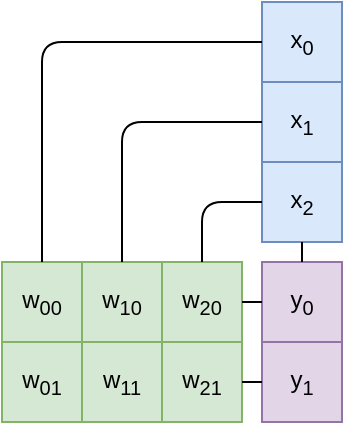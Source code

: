 <mxfile pages="1" version="11.2.8" type="device"><diagram id="UMXScgQSMYlf2lzcJmPm" name="Page-1"><mxGraphModel dx="971" dy="517" grid="1" gridSize="10" guides="1" tooltips="1" connect="1" arrows="1" fold="1" page="1" pageScale="1" pageWidth="827" pageHeight="1169" math="0" shadow="0"><root><mxCell id="0"/><mxCell id="1" parent="0"/><mxCell id="4Ah-_bM_cwbZD404Uxb5-3" value="x&lt;sub&gt;0&lt;/sub&gt;" style="rounded=0;whiteSpace=wrap;html=1;fillColor=#dae8fc;strokeColor=#6c8ebf;" vertex="1" parent="1"><mxGeometry x="210" y="80" width="40" height="40" as="geometry"/></mxCell><mxCell id="4Ah-_bM_cwbZD404Uxb5-4" value="x&lt;sub&gt;1&lt;/sub&gt;" style="rounded=0;whiteSpace=wrap;html=1;fillColor=#dae8fc;strokeColor=#6c8ebf;" vertex="1" parent="1"><mxGeometry x="210" y="120" width="40" height="40" as="geometry"/></mxCell><mxCell id="4Ah-_bM_cwbZD404Uxb5-5" value="x&lt;sub&gt;2&lt;/sub&gt;" style="rounded=0;whiteSpace=wrap;html=1;fillColor=#dae8fc;strokeColor=#6c8ebf;" vertex="1" parent="1"><mxGeometry x="210" y="160" width="40" height="40" as="geometry"/></mxCell><mxCell id="4Ah-_bM_cwbZD404Uxb5-7" value="w&lt;sub&gt;00&lt;/sub&gt;" style="whiteSpace=wrap;html=1;aspect=fixed;fillColor=#d5e8d4;strokeColor=#82b366;" vertex="1" parent="1"><mxGeometry x="80" y="210" width="40" height="40" as="geometry"/></mxCell><mxCell id="4Ah-_bM_cwbZD404Uxb5-8" value="w&lt;sub&gt;10&lt;/sub&gt;" style="whiteSpace=wrap;html=1;aspect=fixed;fillColor=#d5e8d4;strokeColor=#82b366;" vertex="1" parent="1"><mxGeometry x="120" y="210" width="40" height="40" as="geometry"/></mxCell><mxCell id="4Ah-_bM_cwbZD404Uxb5-9" value="w&lt;sub&gt;20&lt;/sub&gt;" style="whiteSpace=wrap;html=1;aspect=fixed;fillColor=#d5e8d4;strokeColor=#82b366;" vertex="1" parent="1"><mxGeometry x="160" y="210" width="40" height="40" as="geometry"/></mxCell><mxCell id="4Ah-_bM_cwbZD404Uxb5-11" value="w&lt;sub&gt;01&lt;/sub&gt;" style="whiteSpace=wrap;html=1;aspect=fixed;fillColor=#d5e8d4;strokeColor=#82b366;" vertex="1" parent="1"><mxGeometry x="80" y="250" width="40" height="40" as="geometry"/></mxCell><mxCell id="4Ah-_bM_cwbZD404Uxb5-12" value="w&lt;sub&gt;11&lt;/sub&gt;" style="whiteSpace=wrap;html=1;aspect=fixed;fillColor=#d5e8d4;strokeColor=#82b366;" vertex="1" parent="1"><mxGeometry x="120" y="250" width="40" height="40" as="geometry"/></mxCell><mxCell id="4Ah-_bM_cwbZD404Uxb5-13" value="w&lt;sub&gt;21&lt;/sub&gt;" style="whiteSpace=wrap;html=1;aspect=fixed;fillColor=#d5e8d4;strokeColor=#82b366;" vertex="1" parent="1"><mxGeometry x="160" y="250" width="40" height="40" as="geometry"/></mxCell><mxCell id="4Ah-_bM_cwbZD404Uxb5-22" value="y&lt;sub&gt;0&lt;/sub&gt;" style="rounded=0;whiteSpace=wrap;html=1;fillColor=#e1d5e7;strokeColor=#9673a6;" vertex="1" parent="1"><mxGeometry x="210" y="210" width="40" height="40" as="geometry"/></mxCell><mxCell id="4Ah-_bM_cwbZD404Uxb5-23" value="y&lt;sub&gt;1&lt;/sub&gt;" style="rounded=0;whiteSpace=wrap;html=1;fillColor=#e1d5e7;strokeColor=#9673a6;" vertex="1" parent="1"><mxGeometry x="210" y="250" width="40" height="40" as="geometry"/></mxCell><mxCell id="4Ah-_bM_cwbZD404Uxb5-28" value="" style="endArrow=none;html=1;exitX=0.5;exitY=0;exitDx=0;exitDy=0;entryX=0;entryY=0.5;entryDx=0;entryDy=0;" edge="1" parent="1" source="4Ah-_bM_cwbZD404Uxb5-7" target="4Ah-_bM_cwbZD404Uxb5-3"><mxGeometry width="50" height="50" relative="1" as="geometry"><mxPoint x="90" y="180" as="sourcePoint"/><mxPoint x="170" y="100" as="targetPoint"/><Array as="points"><mxPoint x="100" y="100"/></Array></mxGeometry></mxCell><mxCell id="4Ah-_bM_cwbZD404Uxb5-29" value="" style="endArrow=none;html=1;exitX=0.5;exitY=0;exitDx=0;exitDy=0;entryX=0;entryY=0.5;entryDx=0;entryDy=0;" edge="1" parent="1" source="4Ah-_bM_cwbZD404Uxb5-8" target="4Ah-_bM_cwbZD404Uxb5-4"><mxGeometry width="50" height="50" relative="1" as="geometry"><mxPoint x="80" y="440" as="sourcePoint"/><mxPoint x="130" y="390" as="targetPoint"/><Array as="points"><mxPoint x="140" y="140"/></Array></mxGeometry></mxCell><mxCell id="4Ah-_bM_cwbZD404Uxb5-30" value="" style="endArrow=none;html=1;exitX=0.5;exitY=0;exitDx=0;exitDy=0;entryX=0;entryY=0.5;entryDx=0;entryDy=0;" edge="1" parent="1" source="4Ah-_bM_cwbZD404Uxb5-9" target="4Ah-_bM_cwbZD404Uxb5-5"><mxGeometry width="50" height="50" relative="1" as="geometry"><mxPoint x="80" y="440" as="sourcePoint"/><mxPoint x="130" y="390" as="targetPoint"/><Array as="points"><mxPoint x="180" y="180"/></Array></mxGeometry></mxCell><mxCell id="4Ah-_bM_cwbZD404Uxb5-31" value="" style="endArrow=none;html=1;entryX=0.5;entryY=1;entryDx=0;entryDy=0;exitX=0.5;exitY=0;exitDx=0;exitDy=0;" edge="1" parent="1" source="4Ah-_bM_cwbZD404Uxb5-22" target="4Ah-_bM_cwbZD404Uxb5-5"><mxGeometry width="50" height="50" relative="1" as="geometry"><mxPoint x="80" y="440" as="sourcePoint"/><mxPoint x="130" y="390" as="targetPoint"/></mxGeometry></mxCell><mxCell id="4Ah-_bM_cwbZD404Uxb5-32" value="" style="endArrow=none;html=1;entryX=0;entryY=0.5;entryDx=0;entryDy=0;exitX=1;exitY=0.5;exitDx=0;exitDy=0;" edge="1" parent="1" source="4Ah-_bM_cwbZD404Uxb5-9" target="4Ah-_bM_cwbZD404Uxb5-22"><mxGeometry width="50" height="50" relative="1" as="geometry"><mxPoint x="80" y="440" as="sourcePoint"/><mxPoint x="130" y="390" as="targetPoint"/></mxGeometry></mxCell><mxCell id="4Ah-_bM_cwbZD404Uxb5-33" value="" style="endArrow=none;html=1;entryX=0;entryY=0.5;entryDx=0;entryDy=0;exitX=1;exitY=0.5;exitDx=0;exitDy=0;" edge="1" parent="1" source="4Ah-_bM_cwbZD404Uxb5-13" target="4Ah-_bM_cwbZD404Uxb5-23"><mxGeometry width="50" height="50" relative="1" as="geometry"><mxPoint x="80" y="440" as="sourcePoint"/><mxPoint x="130" y="390" as="targetPoint"/></mxGeometry></mxCell></root></mxGraphModel></diagram></mxfile>
